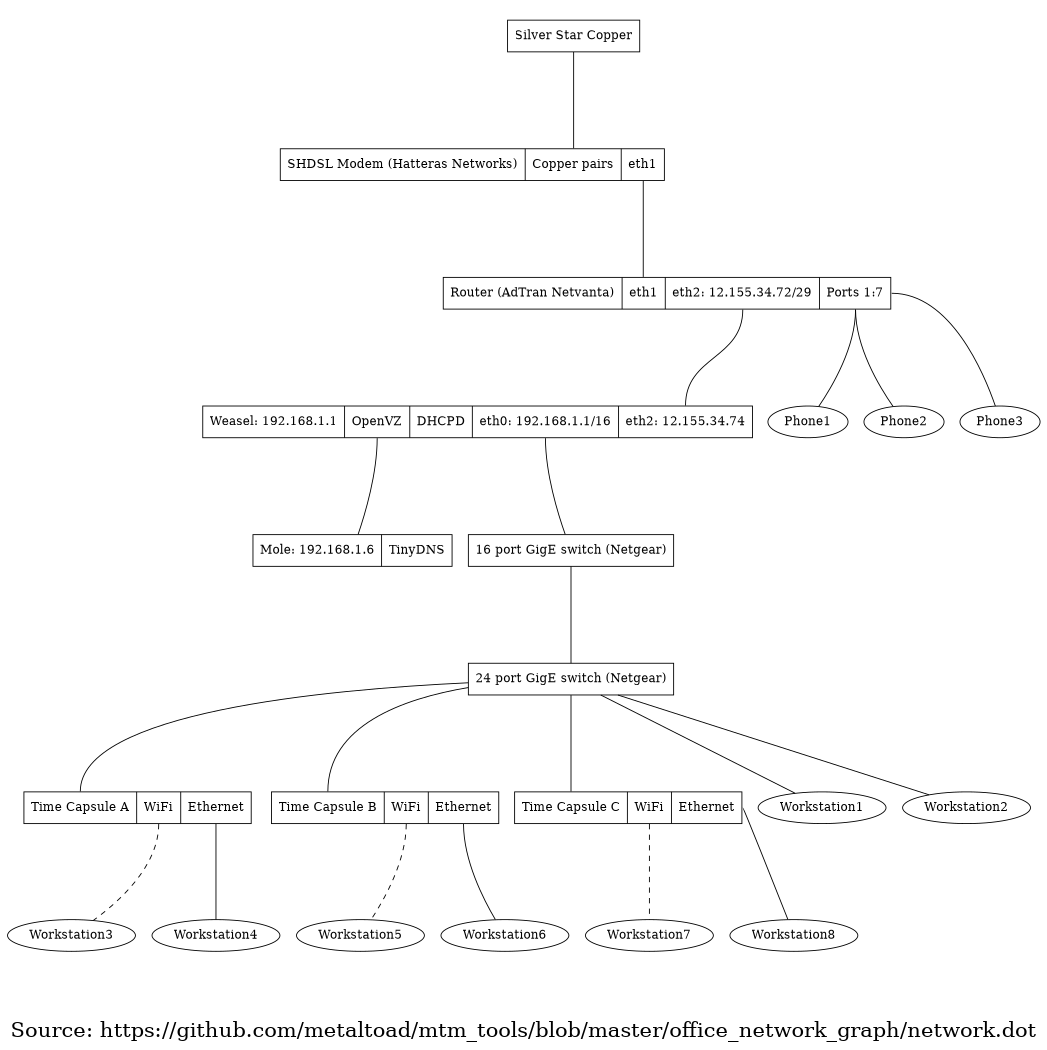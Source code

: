 graph network {

  graph[page="8.5,11",size="7.5,7",ratio=fill,center=1,fontsize=24];
  label="\n\nSource: https://github.com/metaltoad/mtm_tools/blob/master/office_network_graph/network.dot"

  node [shape=record];

  copper [label="Silver Star Copper"]
  modem [label="<t> SHDSL Modem (Hatteras Networks)|<copper> Copper pairs|<eth1> eth1"];
  router [label="<t> Router (AdTran Netvanta)|<eth1> eth1|<eth2> eth2: 12.155.34.72/29|<p1> Ports 1:7"];
  mainswitch [label="24 port GigE switch (Netgear)"]
  weaselswitch [label="16 port GigE switch (Netgear)"]
  weasel [label="<t> Weasel: 192.168.1.1|<vz> OpenVZ|<dhcpd> DHCPD|<eth0> eth0: 192.168.1.1/16|<eth2> eth2: 12.155.34.74"];
  mole [label="<t>Mole: 192.168.1.6|<dns>TinyDNS"];
  tca [label="<t>Time Capsule A|<wifi> WiFi|<ether> Ethernet"];
  tcb [label="<t>Time Capsule B|<wifi> WiFi|<ether> Ethernet"];
  tcc [label="<t>Time Capsule C|<wifi> WiFi|<ether> Ethernet"];

  copper -- modem:copper
  modem:eth1 -- router:eth1;
  router:eth2 -- weasel:eth2;
  weasel:eth0 -- weaselswitch;
  weaselswitch -- mainswitch;
  weasel:vz -- mole;
  mainswitch -- tca:t;
  mainswitch -- tcb:t;
  mainswitch -- tcc:t;


  node [shape=ellipse];

  router:p1 -- Phone1;
  router:p1 -- Phone2;
  router:p1 -- Phone3;

  mainswitch -- Workstation1;
  mainswitch -- Workstation2;

  tca:wifi -- Workstation3 [style=dashed];
  tca:ether -- Workstation4;
  tcb:wifi -- Workstation5 [style=dashed];
  tcb:ether -- Workstation6;
  tcc:wifi -- Workstation7 [style=dashed];
  tcc:ether -- Workstation8;



}